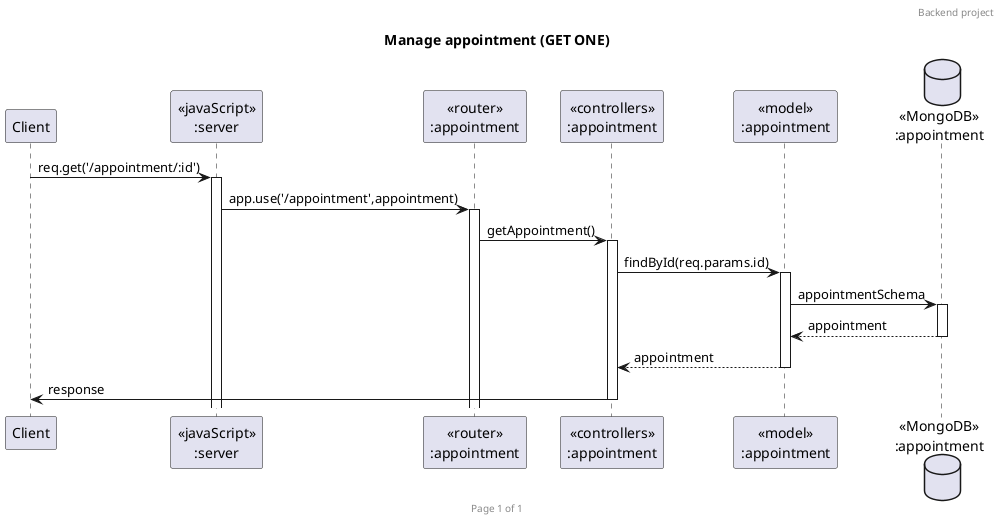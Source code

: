 @startuml Manage appointment (GET ONE)

header Backend project 
footer Page %page% of %lastpage%
title "Manage appointment (GET ONE)"

participant "Client" as client
participant "<<javaScript>>\n:server" as server
participant "<<router>>\n:appointment" as routerAppointmnent
participant "<<controllers>>\n:appointment" as controllerappointment
participant "<<model>>\n:appointment" as modelappointment
database "<<MongoDB>>\n:appointment" as appointmentDatabase

client->server ++:req.get('/appointment/:id')
server->routerAppointmnent ++:app.use('/appointment',appointment)
routerAppointmnent -> controllerappointment ++:getAppointment()
controllerappointment->modelappointment ++:findById(req.params.id)
modelappointment ->appointmentDatabase ++: appointmentSchema
appointmentDatabase --> modelappointment --: appointment
controllerappointment <-- modelappointment --: appointment
controllerappointment->client --:response

@enduml
